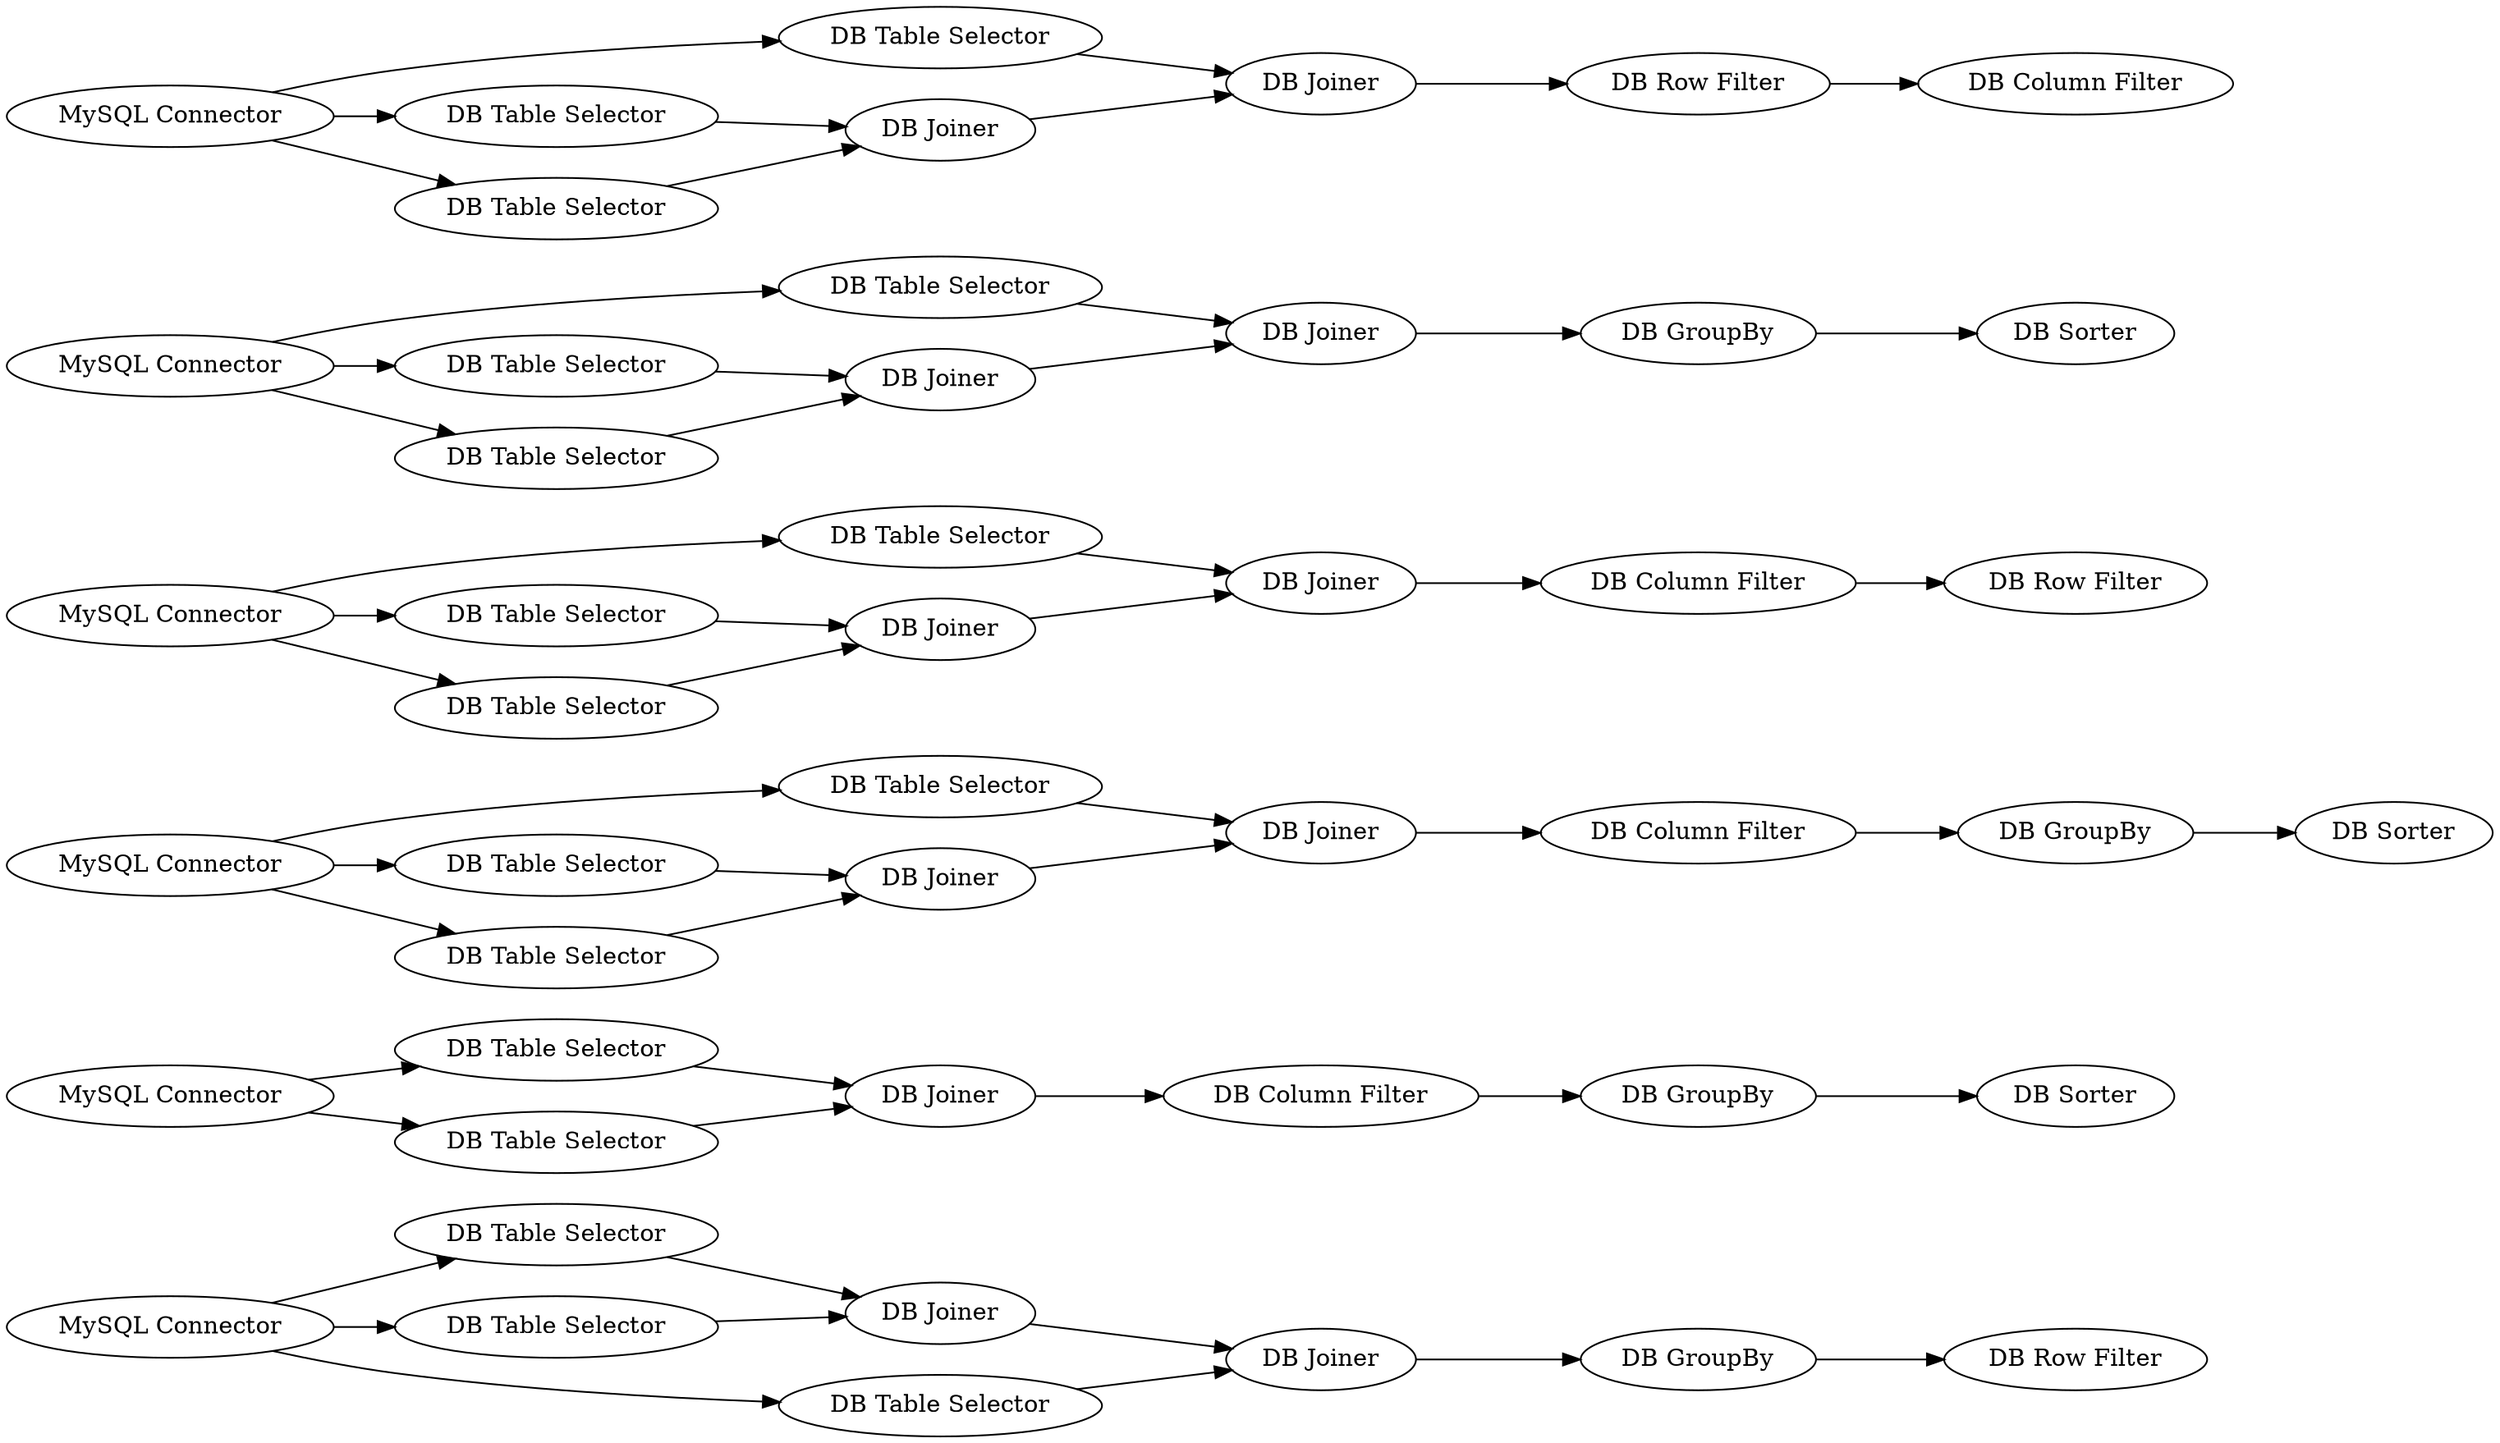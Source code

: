digraph {
	"-4816327715725500247_56" [label="DB Row Filter"]
	"-4816327715725500247_50" [label="DB Table Selector"]
	"-4816327715725500247_16" [label="DB Sorter"]
	"-4816327715725500247_5" [label="DB Table Selector"]
	"-4816327715725500247_14" [label="DB Table Selector"]
	"-4816327715725500247_18" [label="MySQL Connector"]
	"-4816327715725500247_22" [label="DB Joiner"]
	"-4816327715725500247_20" [label="DB Table Selector"]
	"-4816327715725500247_55" [label="DB GroupBy"]
	"-4816327715725500247_10" [label="DB Sorter"]
	"-4816327715725500247_29" [label="DB Table Selector"]
	"-4816327715725500247_49" [label="MySQL Connector"]
	"-4816327715725500247_7" [label="DB Joiner"]
	"-4816327715725500247_32" [label="DB Sorter"]
	"-4816327715725500247_44" [label="DB Table Selector"]
	"-4816327715725500247_1" [label="MySQL Connector"]
	"-4816327715725500247_24" [label="DB Row Filter"]
	"-4816327715725500247_8" [label="DB Column Filter"]
	"-4816327715725500247_9" [label="DB GroupBy"]
	"-4816327715725500247_23" [label="DB Column Filter"]
	"-4816327715725500247_27" [label="DB Table Selector"]
	"-4816327715725500247_43" [label="DB Table Selector"]
	"-4816327715725500247_42" [label="DB Table Selector"]
	"-4816327715725500247_3" [label="DB Table Selector"]
	"-4816327715725500247_41" [label="MySQL Connector"]
	"-4816327715725500247_52" [label="DB Table Selector"]
	"-4816327715725500247_25" [label="DB Joiner"]
	"-4816327715725500247_51" [label="DB Table Selector"]
	"-4816327715725500247_12" [label="DB Joiner"]
	"-4816327715725500247_11" [label="DB Column Filter"]
	"-4816327715725500247_17" [label="DB Joiner"]
	"-4816327715725500247_21" [label="DB Table Selector"]
	"-4816327715725500247_46" [label="DB Joiner"]
	"-4816327715725500247_31" [label="DB GroupBy"]
	"-4816327715725500247_48" [label="DB Column Filter"]
	"-4816327715725500247_19" [label="DB Table Selector"]
	"-4816327715725500247_6" [label="DB Joiner"]
	"-4816327715725500247_15" [label="DB GroupBy"]
	"-4816327715725500247_45" [label="DB Joiner"]
	"-4816327715725500247_26" [label="MySQL Connector"]
	"-4816327715725500247_30" [label="DB Joiner"]
	"-4816327715725500247_4" [label="DB Table Selector"]
	"-4816327715725500247_54" [label="DB Joiner"]
	"-4816327715725500247_53" [label="DB Joiner"]
	"-4816327715725500247_47" [label="DB Row Filter"]
	"-4816327715725500247_13" [label="MySQL Connector"]
	"-4816327715725500247_2" [label="DB Table Selector"]
	"-4816327715725500247_28" [label="DB Table Selector"]
	"-4816327715725500247_49" -> "-4816327715725500247_50"
	"-4816327715725500247_1" -> "-4816327715725500247_3"
	"-4816327715725500247_41" -> "-4816327715725500247_44"
	"-4816327715725500247_2" -> "-4816327715725500247_12"
	"-4816327715725500247_4" -> "-4816327715725500247_6"
	"-4816327715725500247_21" -> "-4816327715725500247_22"
	"-4816327715725500247_46" -> "-4816327715725500247_47"
	"-4816327715725500247_43" -> "-4816327715725500247_45"
	"-4816327715725500247_55" -> "-4816327715725500247_56"
	"-4816327715725500247_17" -> "-4816327715725500247_23"
	"-4816327715725500247_22" -> "-4816327715725500247_17"
	"-4816327715725500247_23" -> "-4816327715725500247_24"
	"-4816327715725500247_54" -> "-4816327715725500247_55"
	"-4816327715725500247_11" -> "-4816327715725500247_15"
	"-4816327715725500247_28" -> "-4816327715725500247_25"
	"-4816327715725500247_52" -> "-4816327715725500247_54"
	"-4816327715725500247_53" -> "-4816327715725500247_54"
	"-4816327715725500247_14" -> "-4816327715725500247_12"
	"-4816327715725500247_25" -> "-4816327715725500247_30"
	"-4816327715725500247_8" -> "-4816327715725500247_9"
	"-4816327715725500247_50" -> "-4816327715725500247_53"
	"-4816327715725500247_41" -> "-4816327715725500247_43"
	"-4816327715725500247_26" -> "-4816327715725500247_28"
	"-4816327715725500247_51" -> "-4816327715725500247_53"
	"-4816327715725500247_27" -> "-4816327715725500247_25"
	"-4816327715725500247_49" -> "-4816327715725500247_52"
	"-4816327715725500247_31" -> "-4816327715725500247_32"
	"-4816327715725500247_12" -> "-4816327715725500247_11"
	"-4816327715725500247_5" -> "-4816327715725500247_7"
	"-4816327715725500247_9" -> "-4816327715725500247_10"
	"-4816327715725500247_18" -> "-4816327715725500247_19"
	"-4816327715725500247_13" -> "-4816327715725500247_2"
	"-4816327715725500247_20" -> "-4816327715725500247_17"
	"-4816327715725500247_3" -> "-4816327715725500247_6"
	"-4816327715725500247_29" -> "-4816327715725500247_30"
	"-4816327715725500247_45" -> "-4816327715725500247_46"
	"-4816327715725500247_41" -> "-4816327715725500247_42"
	"-4816327715725500247_18" -> "-4816327715725500247_21"
	"-4816327715725500247_44" -> "-4816327715725500247_46"
	"-4816327715725500247_13" -> "-4816327715725500247_14"
	"-4816327715725500247_1" -> "-4816327715725500247_4"
	"-4816327715725500247_26" -> "-4816327715725500247_27"
	"-4816327715725500247_18" -> "-4816327715725500247_20"
	"-4816327715725500247_26" -> "-4816327715725500247_29"
	"-4816327715725500247_7" -> "-4816327715725500247_8"
	"-4816327715725500247_6" -> "-4816327715725500247_7"
	"-4816327715725500247_47" -> "-4816327715725500247_48"
	"-4816327715725500247_42" -> "-4816327715725500247_45"
	"-4816327715725500247_49" -> "-4816327715725500247_51"
	"-4816327715725500247_1" -> "-4816327715725500247_5"
	"-4816327715725500247_15" -> "-4816327715725500247_16"
	"-4816327715725500247_19" -> "-4816327715725500247_22"
	"-4816327715725500247_30" -> "-4816327715725500247_31"
	rankdir=LR
}
